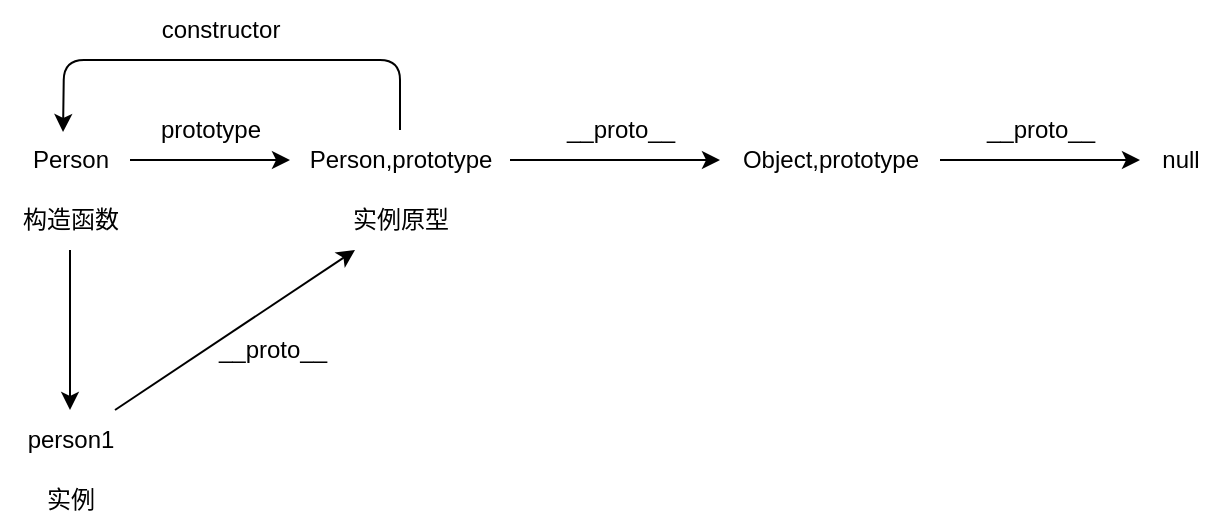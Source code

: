 <mxfile>
    <diagram id="A10vdJJ0v5N7dy5QLH2n" name="原型 原型链">
        <mxGraphModel dx="543" dy="699" grid="1" gridSize="10" guides="1" tooltips="1" connect="1" arrows="1" fold="1" page="1" pageScale="1" pageWidth="827" pageHeight="1169" math="0" shadow="0">
            <root>
                <mxCell id="0"/>
                <mxCell id="1" parent="0"/>
                <mxCell id="7" value="" style="edgeStyle=none;html=1;" parent="1" source="3" target="5" edge="1">
                    <mxGeometry relative="1" as="geometry"/>
                </mxCell>
                <mxCell id="3" value="Person" style="text;html=1;align=center;verticalAlign=middle;resizable=0;points=[];autosize=1;strokeColor=none;fillColor=none;" parent="1" vertex="1">
                    <mxGeometry x="95" y="215" width="60" height="30" as="geometry"/>
                </mxCell>
                <mxCell id="10" value="" style="edgeStyle=none;html=1;" parent="1" source="4" target="9" edge="1">
                    <mxGeometry relative="1" as="geometry"/>
                </mxCell>
                <mxCell id="4" value="构造函数" style="text;html=1;align=center;verticalAlign=middle;resizable=0;points=[];autosize=1;strokeColor=none;fillColor=none;" parent="1" vertex="1">
                    <mxGeometry x="90" y="245" width="70" height="30" as="geometry"/>
                </mxCell>
                <mxCell id="22" style="edgeStyle=none;html=1;entryX=0.442;entryY=0.033;entryDx=0;entryDy=0;entryPerimeter=0;" parent="1" source="5" target="3" edge="1">
                    <mxGeometry relative="1" as="geometry">
                        <mxPoint x="190" y="130" as="targetPoint"/>
                        <Array as="points">
                            <mxPoint x="290" y="180"/>
                            <mxPoint x="210" y="180"/>
                            <mxPoint x="122" y="180"/>
                        </Array>
                    </mxGeometry>
                </mxCell>
                <mxCell id="25" value="" style="edgeStyle=none;html=1;" parent="1" source="5" target="24" edge="1">
                    <mxGeometry relative="1" as="geometry"/>
                </mxCell>
                <mxCell id="5" value="Person,prototype" style="text;html=1;align=center;verticalAlign=middle;resizable=0;points=[];autosize=1;strokeColor=none;fillColor=none;" parent="1" vertex="1">
                    <mxGeometry x="235" y="215" width="110" height="30" as="geometry"/>
                </mxCell>
                <mxCell id="6" value="实例原型" style="text;html=1;align=center;verticalAlign=middle;resizable=0;points=[];autosize=1;strokeColor=none;fillColor=none;" parent="1" vertex="1">
                    <mxGeometry x="255" y="245" width="70" height="30" as="geometry"/>
                </mxCell>
                <mxCell id="8" value="prototype" style="text;html=1;align=center;verticalAlign=middle;resizable=0;points=[];autosize=1;strokeColor=none;fillColor=none;" parent="1" vertex="1">
                    <mxGeometry x="160" y="200" width="70" height="30" as="geometry"/>
                </mxCell>
                <mxCell id="13" style="edgeStyle=none;html=1;" parent="1" source="9" target="6" edge="1">
                    <mxGeometry relative="1" as="geometry"/>
                </mxCell>
                <mxCell id="9" value="person1" style="text;html=1;align=center;verticalAlign=middle;resizable=0;points=[];autosize=1;strokeColor=none;fillColor=none;" parent="1" vertex="1">
                    <mxGeometry x="90" y="355" width="70" height="30" as="geometry"/>
                </mxCell>
                <mxCell id="12" value="实例" style="text;html=1;align=center;verticalAlign=middle;resizable=0;points=[];autosize=1;strokeColor=none;fillColor=none;" parent="1" vertex="1">
                    <mxGeometry x="100" y="385" width="50" height="30" as="geometry"/>
                </mxCell>
                <mxCell id="14" value="__proto__" style="text;html=1;align=center;verticalAlign=middle;resizable=0;points=[];autosize=1;strokeColor=none;fillColor=none;" parent="1" vertex="1">
                    <mxGeometry x="186" y="310" width="80" height="30" as="geometry"/>
                </mxCell>
                <mxCell id="23" value="constructor" style="text;html=1;align=center;verticalAlign=middle;resizable=0;points=[];autosize=1;strokeColor=none;fillColor=none;" parent="1" vertex="1">
                    <mxGeometry x="160" y="150" width="80" height="30" as="geometry"/>
                </mxCell>
                <mxCell id="28" value="" style="edgeStyle=none;html=1;" parent="1" source="24" target="27" edge="1">
                    <mxGeometry relative="1" as="geometry"/>
                </mxCell>
                <mxCell id="24" value="Object,prototype" style="text;html=1;align=center;verticalAlign=middle;resizable=0;points=[];autosize=1;strokeColor=none;fillColor=none;" parent="1" vertex="1">
                    <mxGeometry x="450" y="215" width="110" height="30" as="geometry"/>
                </mxCell>
                <mxCell id="26" value="__proto__" style="text;html=1;align=center;verticalAlign=middle;resizable=0;points=[];autosize=1;strokeColor=none;fillColor=none;" parent="1" vertex="1">
                    <mxGeometry x="360" y="200" width="80" height="30" as="geometry"/>
                </mxCell>
                <mxCell id="27" value="null" style="text;html=1;align=center;verticalAlign=middle;resizable=0;points=[];autosize=1;strokeColor=none;fillColor=none;" parent="1" vertex="1">
                    <mxGeometry x="660" y="215" width="40" height="30" as="geometry"/>
                </mxCell>
                <mxCell id="29" value="__proto__" style="text;html=1;align=center;verticalAlign=middle;resizable=0;points=[];autosize=1;strokeColor=none;fillColor=none;" parent="1" vertex="1">
                    <mxGeometry x="570" y="200" width="80" height="30" as="geometry"/>
                </mxCell>
            </root>
        </mxGraphModel>
    </diagram>
    <diagram id="ysejhFX2wJLLfJmBdema" name="执行上下文">
        <mxGraphModel dx="1370" dy="699" grid="1" gridSize="10" guides="1" tooltips="1" connect="1" arrows="1" fold="1" page="1" pageScale="1" pageWidth="827" pageHeight="1169" math="0" shadow="0">
            <root>
                <mxCell id="0"/>
                <mxCell id="1" parent="0"/>
                <mxCell id="Ocz-cnnz5qK1cMAu-dzI-1" value="&lt;div style=&quot;color: rgb(248, 248, 242); background-color: rgb(40, 42, 54); font-family: Consolas, &amp;quot;Courier New&amp;quot;, monospace; font-weight: normal; font-size: 14px; line-height: 19px;&quot;&gt;&lt;div&gt;&lt;span style=&quot;color: #ff79c6;&quot;&gt;function&lt;/span&gt;&lt;span style=&quot;color: #f8f8f2;&quot;&gt; &lt;/span&gt;&lt;span style=&quot;color: #50fa7b;&quot;&gt;fun3&lt;/span&gt;&lt;span style=&quot;color: #f8f8f2;&quot;&gt;(){&lt;/span&gt;&lt;/div&gt;&lt;div&gt;&lt;span style=&quot;color: #f8f8f2;&quot;&gt;&amp;nbsp; console.&lt;/span&gt;&lt;span style=&quot;color: #50fa7b;&quot;&gt;log&lt;/span&gt;&lt;span style=&quot;color: #f8f8f2;&quot;&gt;(&lt;/span&gt;&lt;span style=&quot;color: #e9f284;&quot;&gt;&quot;&lt;/span&gt;&lt;span style=&quot;color: #f1fa8c;&quot;&gt;fun3&lt;/span&gt;&lt;span style=&quot;color: #e9f284;&quot;&gt;&quot;&lt;/span&gt;&lt;span style=&quot;color: #f8f8f2;&quot;&gt;)&lt;/span&gt;&lt;/div&gt;&lt;div&gt;&lt;span style=&quot;color: #f8f8f2;&quot;&gt;}&lt;/span&gt;&lt;/div&gt;&lt;div&gt;&lt;span style=&quot;color: #ff79c6;&quot;&gt;function&lt;/span&gt;&lt;span style=&quot;color: #f8f8f2;&quot;&gt; &lt;/span&gt;&lt;span style=&quot;color: #50fa7b;&quot;&gt;fun2&lt;/span&gt;&lt;span style=&quot;color: #f8f8f2;&quot;&gt;(){&lt;/span&gt;&lt;/div&gt;&lt;div&gt;&lt;span style=&quot;color: #f8f8f2;&quot;&gt;&amp;nbsp; &lt;/span&gt;&lt;span style=&quot;color: #50fa7b;&quot;&gt;fun3&lt;/span&gt;&lt;span style=&quot;color: #f8f8f2;&quot;&gt;()&lt;/span&gt;&lt;/div&gt;&lt;div&gt;&lt;span style=&quot;color: #f8f8f2;&quot;&gt;}&lt;/span&gt;&lt;/div&gt;&lt;div&gt;&lt;span style=&quot;color: #ff79c6;&quot;&gt;function&lt;/span&gt;&lt;span style=&quot;color: #f8f8f2;&quot;&gt; &lt;/span&gt;&lt;span style=&quot;color: #50fa7b;&quot;&gt;fun1&lt;/span&gt;&lt;span style=&quot;color: #f8f8f2;&quot;&gt;(){&lt;/span&gt;&lt;/div&gt;&lt;div&gt;&lt;span style=&quot;color: #f8f8f2;&quot;&gt;&amp;nbsp; &lt;/span&gt;&lt;span style=&quot;color: #50fa7b;&quot;&gt;fun2&lt;/span&gt;&lt;span style=&quot;color: #f8f8f2;&quot;&gt;()&lt;/span&gt;&lt;/div&gt;&lt;div&gt;&lt;span style=&quot;color: #f8f8f2;&quot;&gt;}&lt;/span&gt;&lt;/div&gt;&lt;div&gt;&lt;span style=&quot;color: #50fa7b;&quot;&gt;fun1&lt;/span&gt;&lt;span style=&quot;color: #f8f8f2;&quot;&gt;()&lt;/span&gt;&lt;/div&gt;&lt;/div&gt;" style="text;whiteSpace=wrap;html=1;" parent="1" vertex="1">
                    <mxGeometry x="-560" y="160" width="165" height="200" as="geometry"/>
                </mxCell>
                <mxCell id="x6mqC-4Uc5mAdp3wZ4I0-80" value="" style="edgeStyle=none;html=1;" parent="1" source="Ocz-cnnz5qK1cMAu-dzI-2" target="x6mqC-4Uc5mAdp3wZ4I0-79" edge="1">
                    <mxGeometry relative="1" as="geometry"/>
                </mxCell>
                <mxCell id="Ocz-cnnz5qK1cMAu-dzI-2" value="" style="shape=partialRectangle;whiteSpace=wrap;html=1;bottom=1;right=1;left=1;top=0;fillColor=none;routingCenterX=-0.5;" parent="1" vertex="1">
                    <mxGeometry x="-340" y="80" width="120" height="300" as="geometry"/>
                </mxCell>
                <mxCell id="Ocz-cnnz5qK1cMAu-dzI-3" value="global context" style="rounded=0;whiteSpace=wrap;html=1;" parent="1" vertex="1">
                    <mxGeometry x="-340" y="320" width="120" height="60" as="geometry"/>
                </mxCell>
                <mxCell id="Ocz-cnnz5qK1cMAu-dzI-4" value="fun1 context" style="rounded=0;whiteSpace=wrap;html=1;" parent="1" vertex="1">
                    <mxGeometry x="-340" y="260" width="120" height="60" as="geometry"/>
                </mxCell>
                <mxCell id="Ocz-cnnz5qK1cMAu-dzI-5" value="fun2 context" style="rounded=0;whiteSpace=wrap;html=1;" parent="1" vertex="1">
                    <mxGeometry x="-340" y="200" width="120" height="60" as="geometry"/>
                </mxCell>
                <mxCell id="Ocz-cnnz5qK1cMAu-dzI-6" value="fun3 context" style="rounded=0;whiteSpace=wrap;html=1;" parent="1" vertex="1">
                    <mxGeometry x="-340" y="140" width="120" height="60" as="geometry"/>
                </mxCell>
                <mxCell id="x6mqC-4Uc5mAdp3wZ4I0-7" value="" style="edgeStyle=none;html=1;" parent="1" source="Ocz-cnnz5qK1cMAu-dzI-7" target="x6mqC-4Uc5mAdp3wZ4I0-6" edge="1">
                    <mxGeometry relative="1" as="geometry"/>
                </mxCell>
                <mxCell id="Ocz-cnnz5qK1cMAu-dzI-7" value="" style="shape=partialRectangle;whiteSpace=wrap;html=1;bottom=1;right=1;left=1;top=0;fillColor=none;routingCenterX=-0.5;" parent="1" vertex="1">
                    <mxGeometry x="-410" y="686" width="120" height="240" as="geometry"/>
                </mxCell>
                <mxCell id="Ocz-cnnz5qK1cMAu-dzI-8" value="global context" style="rounded=0;whiteSpace=wrap;html=1;" parent="1" vertex="1">
                    <mxGeometry x="-410" y="866" width="120" height="60" as="geometry"/>
                </mxCell>
                <mxCell id="Ocz-cnnz5qK1cMAu-dzI-9" value="&lt;div style=&quot;text-align: left;&quot;&gt;&lt;span style=&quot;background-color: initial;&quot;&gt;checkscope context&lt;/span&gt;&lt;/div&gt;" style="rounded=0;whiteSpace=wrap;html=1;" parent="1" vertex="1">
                    <mxGeometry x="-410" y="806" width="120" height="60" as="geometry"/>
                </mxCell>
                <mxCell id="Ocz-cnnz5qK1cMAu-dzI-11" value="&lt;div style=&quot;text-align: left;&quot;&gt;&lt;span style=&quot;background-color: initial;&quot;&gt;f&lt;/span&gt;&lt;/div&gt;" style="rounded=0;whiteSpace=wrap;html=1;" parent="1" vertex="1">
                    <mxGeometry x="-410" y="746" width="120" height="60" as="geometry"/>
                </mxCell>
                <mxCell id="w3I1m3YPSpevSrUwkNG0-1" value="&lt;div style=&quot;color: rgb(248, 248, 242); background-color: rgb(40, 42, 54); font-family: Consolas, &amp;quot;Courier New&amp;quot;, monospace; font-weight: normal; font-size: 14px; line-height: 19px;&quot;&gt;&lt;div&gt;&lt;span style=&quot;color: #6272a4;&quot;&gt;// case 1&lt;/span&gt;&lt;/div&gt;&lt;div&gt;&lt;span style=&quot;color: #ff79c6;&quot;&gt;var&lt;/span&gt;&lt;span style=&quot;color: #f8f8f2;&quot;&gt; scope &lt;/span&gt;&lt;span style=&quot;color: #ff79c6;&quot;&gt;=&lt;/span&gt;&lt;span style=&quot;color: #f8f8f2;&quot;&gt; &lt;/span&gt;&lt;span style=&quot;color: #e9f284;&quot;&gt;&quot;&lt;/span&gt;&lt;span style=&quot;color: #f1fa8c;&quot;&gt;global scope&lt;/span&gt;&lt;span style=&quot;color: #e9f284;&quot;&gt;&quot;&lt;/span&gt;&lt;/div&gt;&lt;div&gt;&lt;span style=&quot;color: #ff79c6;&quot;&gt;function&lt;/span&gt;&lt;span style=&quot;color: #f8f8f2;&quot;&gt; &lt;/span&gt;&lt;span style=&quot;color: #50fa7b;&quot;&gt;checkscope&lt;/span&gt;&lt;span style=&quot;color: #f8f8f2;&quot;&gt;(){&lt;/span&gt;&lt;/div&gt;&lt;div&gt;&lt;span style=&quot;color: #f8f8f2;&quot;&gt;&amp;nbsp; &lt;/span&gt;&lt;span style=&quot;color: #ff79c6;&quot;&gt;var&lt;/span&gt;&lt;span style=&quot;color: #f8f8f2;&quot;&gt; scope &lt;/span&gt;&lt;span style=&quot;color: #ff79c6;&quot;&gt;=&lt;/span&gt;&lt;span style=&quot;color: #f8f8f2;&quot;&gt; &lt;/span&gt;&lt;span style=&quot;color: #e9f284;&quot;&gt;&quot;&lt;/span&gt;&lt;span style=&quot;color: #f1fa8c;&quot;&gt;local scope&lt;/span&gt;&lt;span style=&quot;color: #e9f284;&quot;&gt;&quot;&lt;/span&gt;&lt;/div&gt;&lt;div&gt;&lt;span style=&quot;color: #f8f8f2;&quot;&gt;&amp;nbsp; &lt;/span&gt;&lt;span style=&quot;color: #ff79c6;&quot;&gt;function&lt;/span&gt;&lt;span style=&quot;color: #f8f8f2;&quot;&gt; &lt;/span&gt;&lt;span style=&quot;color: #50fa7b;&quot;&gt;f&lt;/span&gt;&lt;span style=&quot;color: #f8f8f2;&quot;&gt;(){&lt;/span&gt;&lt;/div&gt;&lt;div&gt;&lt;span style=&quot;color: #f8f8f2;&quot;&gt;&amp;nbsp; &amp;nbsp; &lt;/span&gt;&lt;span style=&quot;color: #ff79c6;&quot;&gt;return&lt;/span&gt;&lt;span style=&quot;color: #f8f8f2;&quot;&gt; scope&lt;/span&gt;&lt;/div&gt;&lt;div&gt;&lt;span style=&quot;color: #f8f8f2;&quot;&gt;&amp;nbsp; }&lt;/span&gt;&lt;/div&gt;&lt;div&gt;&lt;span style=&quot;color: #f8f8f2;&quot;&gt;&amp;nbsp; &lt;/span&gt;&lt;span style=&quot;color: #ff79c6;&quot;&gt;return&lt;/span&gt;&lt;span style=&quot;color: #f8f8f2;&quot;&gt; &lt;/span&gt;&lt;span style=&quot;color: #50fa7b;&quot;&gt;f&lt;/span&gt;&lt;span style=&quot;color: #f8f8f2;&quot;&gt;()&lt;/span&gt;&lt;/div&gt;&lt;div&gt;&lt;span style=&quot;color: #f8f8f2;&quot;&gt;}&lt;/span&gt;&lt;/div&gt;&lt;div&gt;&lt;span style=&quot;color: #f8f8f2;&quot;&gt;console.&lt;/span&gt;&lt;span style=&quot;color: #50fa7b;&quot;&gt;log&lt;/span&gt;&lt;span style=&quot;color: #f8f8f2;&quot;&gt;(&lt;/span&gt;&lt;span style=&quot;color: #50fa7b;&quot;&gt;checkscope&lt;/span&gt;&lt;span style=&quot;color: #f8f8f2;&quot;&gt;()) &lt;/span&gt;&lt;span style=&quot;color: #6272a4;&quot;&gt;// local scope&lt;/span&gt;&lt;/div&gt;&lt;br&gt;&lt;div&gt;&lt;span style=&quot;color: #6272a4;&quot;&gt;// case2&lt;/span&gt;&lt;/div&gt;&lt;div&gt;&lt;span style=&quot;color: #ff79c6;&quot;&gt;var&lt;/span&gt;&lt;span style=&quot;color: #f8f8f2;&quot;&gt; scope &lt;/span&gt;&lt;span style=&quot;color: #ff79c6;&quot;&gt;=&lt;/span&gt;&lt;span style=&quot;color: #f8f8f2;&quot;&gt; &lt;/span&gt;&lt;span style=&quot;color: #e9f284;&quot;&gt;&quot;&lt;/span&gt;&lt;span style=&quot;color: #f1fa8c;&quot;&gt;global scope&lt;/span&gt;&lt;span style=&quot;color: #e9f284;&quot;&gt;&quot;&lt;/span&gt;&lt;/div&gt;&lt;div&gt;&lt;span style=&quot;color: #ff79c6;&quot;&gt;function&lt;/span&gt;&lt;span style=&quot;color: #f8f8f2;&quot;&gt; &lt;/span&gt;&lt;span style=&quot;color: #50fa7b;&quot;&gt;checkscope&lt;/span&gt;&lt;span style=&quot;color: #f8f8f2;&quot;&gt;(){&lt;/span&gt;&lt;/div&gt;&lt;div&gt;&lt;span style=&quot;color: #f8f8f2;&quot;&gt;&amp;nbsp; &lt;/span&gt;&lt;span style=&quot;color: #ff79c6;&quot;&gt;var&lt;/span&gt;&lt;span style=&quot;color: #f8f8f2;&quot;&gt; scope &lt;/span&gt;&lt;span style=&quot;color: #ff79c6;&quot;&gt;=&lt;/span&gt;&lt;span style=&quot;color: #f8f8f2;&quot;&gt; &lt;/span&gt;&lt;span style=&quot;color: #e9f284;&quot;&gt;&quot;&lt;/span&gt;&lt;span style=&quot;color: #f1fa8c;&quot;&gt;local scope&lt;/span&gt;&lt;span style=&quot;color: #e9f284;&quot;&gt;&quot;&lt;/span&gt;&lt;span style=&quot;color: #f8f8f2;&quot;&gt;;&lt;/span&gt;&lt;/div&gt;&lt;div&gt;&lt;span style=&quot;color: #f8f8f2;&quot;&gt;&amp;nbsp; &lt;/span&gt;&lt;span style=&quot;color: #ff79c6;&quot;&gt;function&lt;/span&gt;&lt;span style=&quot;color: #f8f8f2;&quot;&gt; &lt;/span&gt;&lt;span style=&quot;color: #50fa7b;&quot;&gt;f&lt;/span&gt;&lt;span style=&quot;color: #f8f8f2;&quot;&gt;(){&lt;/span&gt;&lt;/div&gt;&lt;div&gt;&lt;span style=&quot;color: #f8f8f2;&quot;&gt;&amp;nbsp; &amp;nbsp; &lt;/span&gt;&lt;span style=&quot;color: #ff79c6;&quot;&gt;return&lt;/span&gt;&lt;span style=&quot;color: #f8f8f2;&quot;&gt; scope;&lt;/span&gt;&lt;/div&gt;&lt;div&gt;&lt;span style=&quot;color: #f8f8f2;&quot;&gt;&amp;nbsp; }&lt;/span&gt;&lt;/div&gt;&lt;div&gt;&lt;span style=&quot;color: #f8f8f2;&quot;&gt;&amp;nbsp; &lt;/span&gt;&lt;span style=&quot;color: #ff79c6;&quot;&gt;return&lt;/span&gt;&lt;span style=&quot;color: #f8f8f2;&quot;&gt; f&lt;/span&gt;&lt;/div&gt;&lt;div&gt;&lt;span style=&quot;color: #f8f8f2;&quot;&gt;}&lt;/span&gt;&lt;/div&gt;&lt;div&gt;&lt;span style=&quot;color: #f8f8f2;&quot;&gt;console.&lt;/span&gt;&lt;span style=&quot;color: #50fa7b;&quot;&gt;log&lt;/span&gt;&lt;span style=&quot;color: #f8f8f2;&quot;&gt;(&lt;/span&gt;&lt;span style=&quot;color: #50fa7b;&quot;&gt;checkscope&lt;/span&gt;&lt;span style=&quot;color: #f8f8f2;&quot;&gt;()()) &lt;/span&gt;&lt;span style=&quot;color: #6272a4;&quot;&gt;// local scope&lt;/span&gt;&lt;/div&gt;&lt;/div&gt;" style="text;whiteSpace=wrap;html=1;" parent="1" vertex="1">
                    <mxGeometry x="-770" y="686" width="360" height="420" as="geometry"/>
                </mxCell>
                <mxCell id="x6mqC-4Uc5mAdp3wZ4I0-12" value="" style="edgeStyle=none;html=1;" parent="1" source="x6mqC-4Uc5mAdp3wZ4I0-6" target="x6mqC-4Uc5mAdp3wZ4I0-11" edge="1">
                    <mxGeometry relative="1" as="geometry"/>
                </mxCell>
                <mxCell id="x6mqC-4Uc5mAdp3wZ4I0-65" style="edgeStyle=none;html=1;exitX=0.75;exitY=0;exitDx=0;exitDy=0;entryX=0;entryY=0.5;entryDx=0;entryDy=0;" parent="1" source="x6mqC-4Uc5mAdp3wZ4I0-6" target="x6mqC-4Uc5mAdp3wZ4I0-10" edge="1">
                    <mxGeometry relative="1" as="geometry"/>
                </mxCell>
                <mxCell id="x6mqC-4Uc5mAdp3wZ4I0-6" value="" style="shape=partialRectangle;whiteSpace=wrap;html=1;bottom=1;right=1;left=1;top=0;fillColor=none;routingCenterX=-0.5;" parent="1" vertex="1">
                    <mxGeometry x="-210" y="686" width="120" height="240" as="geometry"/>
                </mxCell>
                <mxCell id="x6mqC-4Uc5mAdp3wZ4I0-8" value="&lt;div style=&quot;text-align: left;&quot;&gt;&lt;span style=&quot;background-color: initial;&quot;&gt;checkscope context&lt;/span&gt;&lt;/div&gt;" style="rounded=0;whiteSpace=wrap;html=1;" parent="1" vertex="1">
                    <mxGeometry x="-210" y="806" width="120" height="60" as="geometry"/>
                </mxCell>
                <mxCell id="x6mqC-4Uc5mAdp3wZ4I0-9" value="global context" style="rounded=0;whiteSpace=wrap;html=1;" parent="1" vertex="1">
                    <mxGeometry x="-210" y="866" width="120" height="60" as="geometry"/>
                </mxCell>
                <mxCell id="x6mqC-4Uc5mAdp3wZ4I0-10" value="&lt;div style=&quot;text-align: left;&quot;&gt;&lt;span style=&quot;background-color: initial;&quot;&gt;f&lt;/span&gt;&lt;/div&gt;" style="rounded=0;whiteSpace=wrap;html=1;" parent="1" vertex="1">
                    <mxGeometry x="-60" y="626" width="120" height="60" as="geometry"/>
                </mxCell>
                <mxCell id="x6mqC-4Uc5mAdp3wZ4I0-23" value="" style="edgeStyle=none;html=1;" parent="1" source="x6mqC-4Uc5mAdp3wZ4I0-11" target="x6mqC-4Uc5mAdp3wZ4I0-22" edge="1">
                    <mxGeometry relative="1" as="geometry"/>
                </mxCell>
                <mxCell id="x6mqC-4Uc5mAdp3wZ4I0-66" style="edgeStyle=none;html=1;exitX=0.75;exitY=0;exitDx=0;exitDy=0;entryX=0;entryY=0.5;entryDx=0;entryDy=0;" parent="1" source="x6mqC-4Uc5mAdp3wZ4I0-11" target="x6mqC-4Uc5mAdp3wZ4I0-15" edge="1">
                    <mxGeometry relative="1" as="geometry"/>
                </mxCell>
                <mxCell id="x6mqC-4Uc5mAdp3wZ4I0-11" value="" style="shape=partialRectangle;whiteSpace=wrap;html=1;bottom=1;right=1;left=1;top=0;fillColor=none;routingCenterX=-0.5;" parent="1" vertex="1">
                    <mxGeometry x="90" y="686" width="120" height="240" as="geometry"/>
                </mxCell>
                <mxCell id="x6mqC-4Uc5mAdp3wZ4I0-13" value="global context" style="rounded=0;whiteSpace=wrap;html=1;" parent="1" vertex="1">
                    <mxGeometry x="560" y="506" width="120" height="60" as="geometry"/>
                </mxCell>
                <mxCell id="x6mqC-4Uc5mAdp3wZ4I0-14" value="&lt;div style=&quot;text-align: left;&quot;&gt;&lt;span style=&quot;background-color: initial;&quot;&gt;f&lt;/span&gt;&lt;/div&gt;" style="rounded=0;whiteSpace=wrap;html=1;" parent="1" vertex="1">
                    <mxGeometry x="240" y="626" width="120" height="60" as="geometry"/>
                </mxCell>
                <mxCell id="x6mqC-4Uc5mAdp3wZ4I0-15" value="&lt;div style=&quot;text-align: left;&quot;&gt;&lt;span style=&quot;background-color: initial;&quot;&gt;checkscope context&lt;/span&gt;&lt;/div&gt;" style="rounded=0;whiteSpace=wrap;html=1;" parent="1" vertex="1">
                    <mxGeometry x="240" y="566" width="120" height="60" as="geometry"/>
                </mxCell>
                <mxCell id="x6mqC-4Uc5mAdp3wZ4I0-67" style="edgeStyle=none;html=1;exitX=0.75;exitY=0;exitDx=0;exitDy=0;entryX=0;entryY=0.5;entryDx=0;entryDy=0;" parent="1" source="x6mqC-4Uc5mAdp3wZ4I0-22" target="x6mqC-4Uc5mAdp3wZ4I0-13" edge="1">
                    <mxGeometry relative="1" as="geometry"/>
                </mxCell>
                <mxCell id="x6mqC-4Uc5mAdp3wZ4I0-22" value="" style="shape=partialRectangle;whiteSpace=wrap;html=1;bottom=1;right=1;left=1;top=0;fillColor=none;routingCenterX=-0.5;" parent="1" vertex="1">
                    <mxGeometry x="400" y="686" width="120" height="240" as="geometry"/>
                </mxCell>
                <mxCell id="x6mqC-4Uc5mAdp3wZ4I0-24" value="&lt;div style=&quot;text-align: left;&quot;&gt;&lt;span style=&quot;background-color: initial;&quot;&gt;f&lt;/span&gt;&lt;/div&gt;" style="rounded=0;whiteSpace=wrap;html=1;" parent="1" vertex="1">
                    <mxGeometry x="560" y="626" width="120" height="60" as="geometry"/>
                </mxCell>
                <mxCell id="x6mqC-4Uc5mAdp3wZ4I0-25" value="&lt;div style=&quot;text-align: left;&quot;&gt;&lt;span style=&quot;background-color: initial;&quot;&gt;checkscope context&lt;/span&gt;&lt;/div&gt;" style="rounded=0;whiteSpace=wrap;html=1;" parent="1" vertex="1">
                    <mxGeometry x="560" y="566" width="120" height="60" as="geometry"/>
                </mxCell>
                <mxCell id="x6mqC-4Uc5mAdp3wZ4I0-26" value="global context" style="rounded=0;whiteSpace=wrap;html=1;" parent="1" vertex="1">
                    <mxGeometry x="90" y="866" width="120" height="60" as="geometry"/>
                </mxCell>
                <mxCell id="x6mqC-4Uc5mAdp3wZ4I0-45" value="" style="edgeStyle=none;html=1;" parent="1" source="x6mqC-4Uc5mAdp3wZ4I0-46" target="x6mqC-4Uc5mAdp3wZ4I0-51" edge="1">
                    <mxGeometry relative="1" as="geometry"/>
                </mxCell>
                <mxCell id="x6mqC-4Uc5mAdp3wZ4I0-46" value="" style="shape=partialRectangle;whiteSpace=wrap;html=1;bottom=1;right=1;left=1;top=0;fillColor=none;routingCenterX=-0.5;" parent="1" vertex="1">
                    <mxGeometry x="-410" y="1165" width="120" height="240" as="geometry"/>
                </mxCell>
                <mxCell id="x6mqC-4Uc5mAdp3wZ4I0-47" value="global context" style="rounded=0;whiteSpace=wrap;html=1;" parent="1" vertex="1">
                    <mxGeometry x="-410" y="1345" width="120" height="60" as="geometry"/>
                </mxCell>
                <mxCell id="x6mqC-4Uc5mAdp3wZ4I0-48" value="&lt;div style=&quot;text-align: left;&quot;&gt;&lt;span style=&quot;background-color: initial;&quot;&gt;checkscope context&lt;/span&gt;&lt;/div&gt;" style="rounded=0;whiteSpace=wrap;html=1;" parent="1" vertex="1">
                    <mxGeometry x="-410" y="1285" width="120" height="60" as="geometry"/>
                </mxCell>
                <mxCell id="x6mqC-4Uc5mAdp3wZ4I0-50" value="" style="edgeStyle=none;html=1;" parent="1" source="x6mqC-4Uc5mAdp3wZ4I0-51" target="x6mqC-4Uc5mAdp3wZ4I0-56" edge="1">
                    <mxGeometry relative="1" as="geometry"/>
                </mxCell>
                <mxCell id="x6mqC-4Uc5mAdp3wZ4I0-68" style="edgeStyle=none;html=1;exitX=0.75;exitY=0;exitDx=0;exitDy=0;entryX=0;entryY=0.5;entryDx=0;entryDy=0;" parent="1" source="x6mqC-4Uc5mAdp3wZ4I0-51" target="x6mqC-4Uc5mAdp3wZ4I0-52" edge="1">
                    <mxGeometry relative="1" as="geometry"/>
                </mxCell>
                <mxCell id="x6mqC-4Uc5mAdp3wZ4I0-51" value="" style="shape=partialRectangle;whiteSpace=wrap;html=1;bottom=1;right=1;left=1;top=0;fillColor=none;routingCenterX=-0.5;" parent="1" vertex="1">
                    <mxGeometry x="-210" y="1165" width="120" height="240" as="geometry"/>
                </mxCell>
                <mxCell id="x6mqC-4Uc5mAdp3wZ4I0-52" value="&lt;div style=&quot;text-align: left;&quot;&gt;&lt;span style=&quot;background-color: initial;&quot;&gt;checkscope context&lt;/span&gt;&lt;/div&gt;" style="rounded=0;whiteSpace=wrap;html=1;" parent="1" vertex="1">
                    <mxGeometry x="-60" y="1105" width="120" height="60" as="geometry"/>
                </mxCell>
                <mxCell id="x6mqC-4Uc5mAdp3wZ4I0-53" value="global context" style="rounded=0;whiteSpace=wrap;html=1;" parent="1" vertex="1">
                    <mxGeometry x="-210" y="1345" width="120" height="60" as="geometry"/>
                </mxCell>
                <mxCell id="x6mqC-4Uc5mAdp3wZ4I0-55" value="" style="edgeStyle=none;html=1;" parent="1" source="x6mqC-4Uc5mAdp3wZ4I0-56" target="x6mqC-4Uc5mAdp3wZ4I0-59" edge="1">
                    <mxGeometry relative="1" as="geometry"/>
                </mxCell>
                <mxCell id="x6mqC-4Uc5mAdp3wZ4I0-72" style="edgeStyle=none;html=1;exitX=0.75;exitY=0;exitDx=0;exitDy=0;entryX=0;entryY=0.5;entryDx=0;entryDy=0;" parent="1" source="x6mqC-4Uc5mAdp3wZ4I0-56" target="x6mqC-4Uc5mAdp3wZ4I0-71" edge="1">
                    <mxGeometry relative="1" as="geometry"/>
                </mxCell>
                <mxCell id="x6mqC-4Uc5mAdp3wZ4I0-56" value="" style="shape=partialRectangle;whiteSpace=wrap;html=1;bottom=1;right=1;left=1;top=0;fillColor=none;routingCenterX=-0.5;" parent="1" vertex="1">
                    <mxGeometry x="90" y="1165" width="120" height="240" as="geometry"/>
                </mxCell>
                <mxCell id="x6mqC-4Uc5mAdp3wZ4I0-57" value="&lt;div style=&quot;text-align: left;&quot;&gt;&lt;span style=&quot;background-color: initial;&quot;&gt;f&lt;/span&gt;&lt;/div&gt;" style="rounded=0;whiteSpace=wrap;html=1;" parent="1" vertex="1">
                    <mxGeometry x="-210" y="1285" width="120" height="60" as="geometry"/>
                </mxCell>
                <mxCell id="x6mqC-4Uc5mAdp3wZ4I0-58" value="&lt;div style=&quot;text-align: left;&quot;&gt;&lt;span style=&quot;background-color: initial;&quot;&gt;checkscope context&lt;/span&gt;&lt;/div&gt;" style="rounded=0;whiteSpace=wrap;html=1;" parent="1" vertex="1">
                    <mxGeometry x="240" y="1105" width="120" height="60" as="geometry"/>
                </mxCell>
                <mxCell id="x6mqC-4Uc5mAdp3wZ4I0-73" style="edgeStyle=none;html=1;exitX=0.75;exitY=0;exitDx=0;exitDy=0;entryX=0;entryY=0.5;entryDx=0;entryDy=0;" parent="1" source="x6mqC-4Uc5mAdp3wZ4I0-59" target="x6mqC-4Uc5mAdp3wZ4I0-63" edge="1">
                    <mxGeometry relative="1" as="geometry"/>
                </mxCell>
                <mxCell id="x6mqC-4Uc5mAdp3wZ4I0-59" value="" style="shape=partialRectangle;whiteSpace=wrap;html=1;bottom=1;right=1;left=1;top=0;fillColor=none;routingCenterX=-0.5;" parent="1" vertex="1">
                    <mxGeometry x="400" y="1165" width="120" height="240" as="geometry"/>
                </mxCell>
                <mxCell id="x6mqC-4Uc5mAdp3wZ4I0-60" value="&lt;div style=&quot;text-align: left;&quot;&gt;&lt;span style=&quot;background-color: initial;&quot;&gt;f&lt;/span&gt;&lt;/div&gt;" style="rounded=0;whiteSpace=wrap;html=1;" parent="1" vertex="1">
                    <mxGeometry x="560" y="1043" width="120" height="60" as="geometry"/>
                </mxCell>
                <mxCell id="x6mqC-4Uc5mAdp3wZ4I0-61" value="&lt;div style=&quot;text-align: left;&quot;&gt;&lt;span style=&quot;background-color: initial;&quot;&gt;checkscope context&lt;/span&gt;&lt;/div&gt;" style="rounded=0;whiteSpace=wrap;html=1;" parent="1" vertex="1">
                    <mxGeometry x="560" y="1105" width="120" height="60" as="geometry"/>
                </mxCell>
                <mxCell id="x6mqC-4Uc5mAdp3wZ4I0-62" value="global context" style="rounded=0;whiteSpace=wrap;html=1;" parent="1" vertex="1">
                    <mxGeometry x="90" y="1345" width="120" height="60" as="geometry"/>
                </mxCell>
                <mxCell id="x6mqC-4Uc5mAdp3wZ4I0-63" value="global context" style="rounded=0;whiteSpace=wrap;html=1;" parent="1" vertex="1">
                    <mxGeometry x="560" y="985" width="120" height="60" as="geometry"/>
                </mxCell>
                <mxCell id="x6mqC-4Uc5mAdp3wZ4I0-64" value="" style="endArrow=classic;html=1;entryX=0.25;entryY=0;entryDx=0;entryDy=0;" parent="1" target="Ocz-cnnz5qK1cMAu-dzI-7" edge="1">
                    <mxGeometry width="50" height="50" relative="1" as="geometry">
                        <mxPoint x="-420" y="641" as="sourcePoint"/>
                        <mxPoint x="-370" y="591" as="targetPoint"/>
                    </mxGeometry>
                </mxCell>
                <mxCell id="x6mqC-4Uc5mAdp3wZ4I0-70" value="" style="endArrow=classic;html=1;entryX=0.25;entryY=0;entryDx=0;entryDy=0;" parent="1" target="x6mqC-4Uc5mAdp3wZ4I0-51" edge="1">
                    <mxGeometry width="50" height="50" relative="1" as="geometry">
                        <mxPoint x="-220" y="1115" as="sourcePoint"/>
                        <mxPoint x="-180" y="1075" as="targetPoint"/>
                    </mxGeometry>
                </mxCell>
                <mxCell id="x6mqC-4Uc5mAdp3wZ4I0-71" value="&lt;div style=&quot;text-align: left;&quot;&gt;&lt;span style=&quot;background-color: initial;&quot;&gt;f&lt;/span&gt;&lt;/div&gt;" style="rounded=0;whiteSpace=wrap;html=1;" parent="1" vertex="1">
                    <mxGeometry x="240" y="1045" width="120" height="60" as="geometry"/>
                </mxCell>
                <mxCell id="x6mqC-4Uc5mAdp3wZ4I0-75" value="global context" style="rounded=0;whiteSpace=wrap;html=1;" parent="1" vertex="1">
                    <mxGeometry x="70" y="140" width="120" height="60" as="geometry"/>
                </mxCell>
                <mxCell id="x6mqC-4Uc5mAdp3wZ4I0-76" value="fun1 context" style="rounded=0;whiteSpace=wrap;html=1;" parent="1" vertex="1">
                    <mxGeometry x="70" y="200" width="120" height="60" as="geometry"/>
                </mxCell>
                <mxCell id="x6mqC-4Uc5mAdp3wZ4I0-77" value="fun2 context" style="rounded=0;whiteSpace=wrap;html=1;" parent="1" vertex="1">
                    <mxGeometry x="70" y="260" width="120" height="60" as="geometry"/>
                </mxCell>
                <mxCell id="x6mqC-4Uc5mAdp3wZ4I0-78" value="fun3 context" style="rounded=0;whiteSpace=wrap;html=1;" parent="1" vertex="1">
                    <mxGeometry x="70" y="320" width="120" height="60" as="geometry"/>
                </mxCell>
                <mxCell id="x6mqC-4Uc5mAdp3wZ4I0-79" value="" style="shape=partialRectangle;whiteSpace=wrap;html=1;bottom=1;right=1;left=1;top=0;fillColor=none;routingCenterX=-0.5;" parent="1" vertex="1">
                    <mxGeometry x="-80" y="80" width="120" height="300" as="geometry"/>
                </mxCell>
                <mxCell id="x6mqC-4Uc5mAdp3wZ4I0-81" value="&lt;font style=&quot;font-size: 21px;&quot;&gt;...&lt;/font&gt;" style="text;html=1;strokeColor=none;fillColor=none;align=center;verticalAlign=middle;whiteSpace=wrap;rounded=0;" parent="1" vertex="1">
                    <mxGeometry x="-180" y="200" width="60" height="30" as="geometry"/>
                </mxCell>
            </root>
        </mxGraphModel>
    </diagram>
</mxfile>